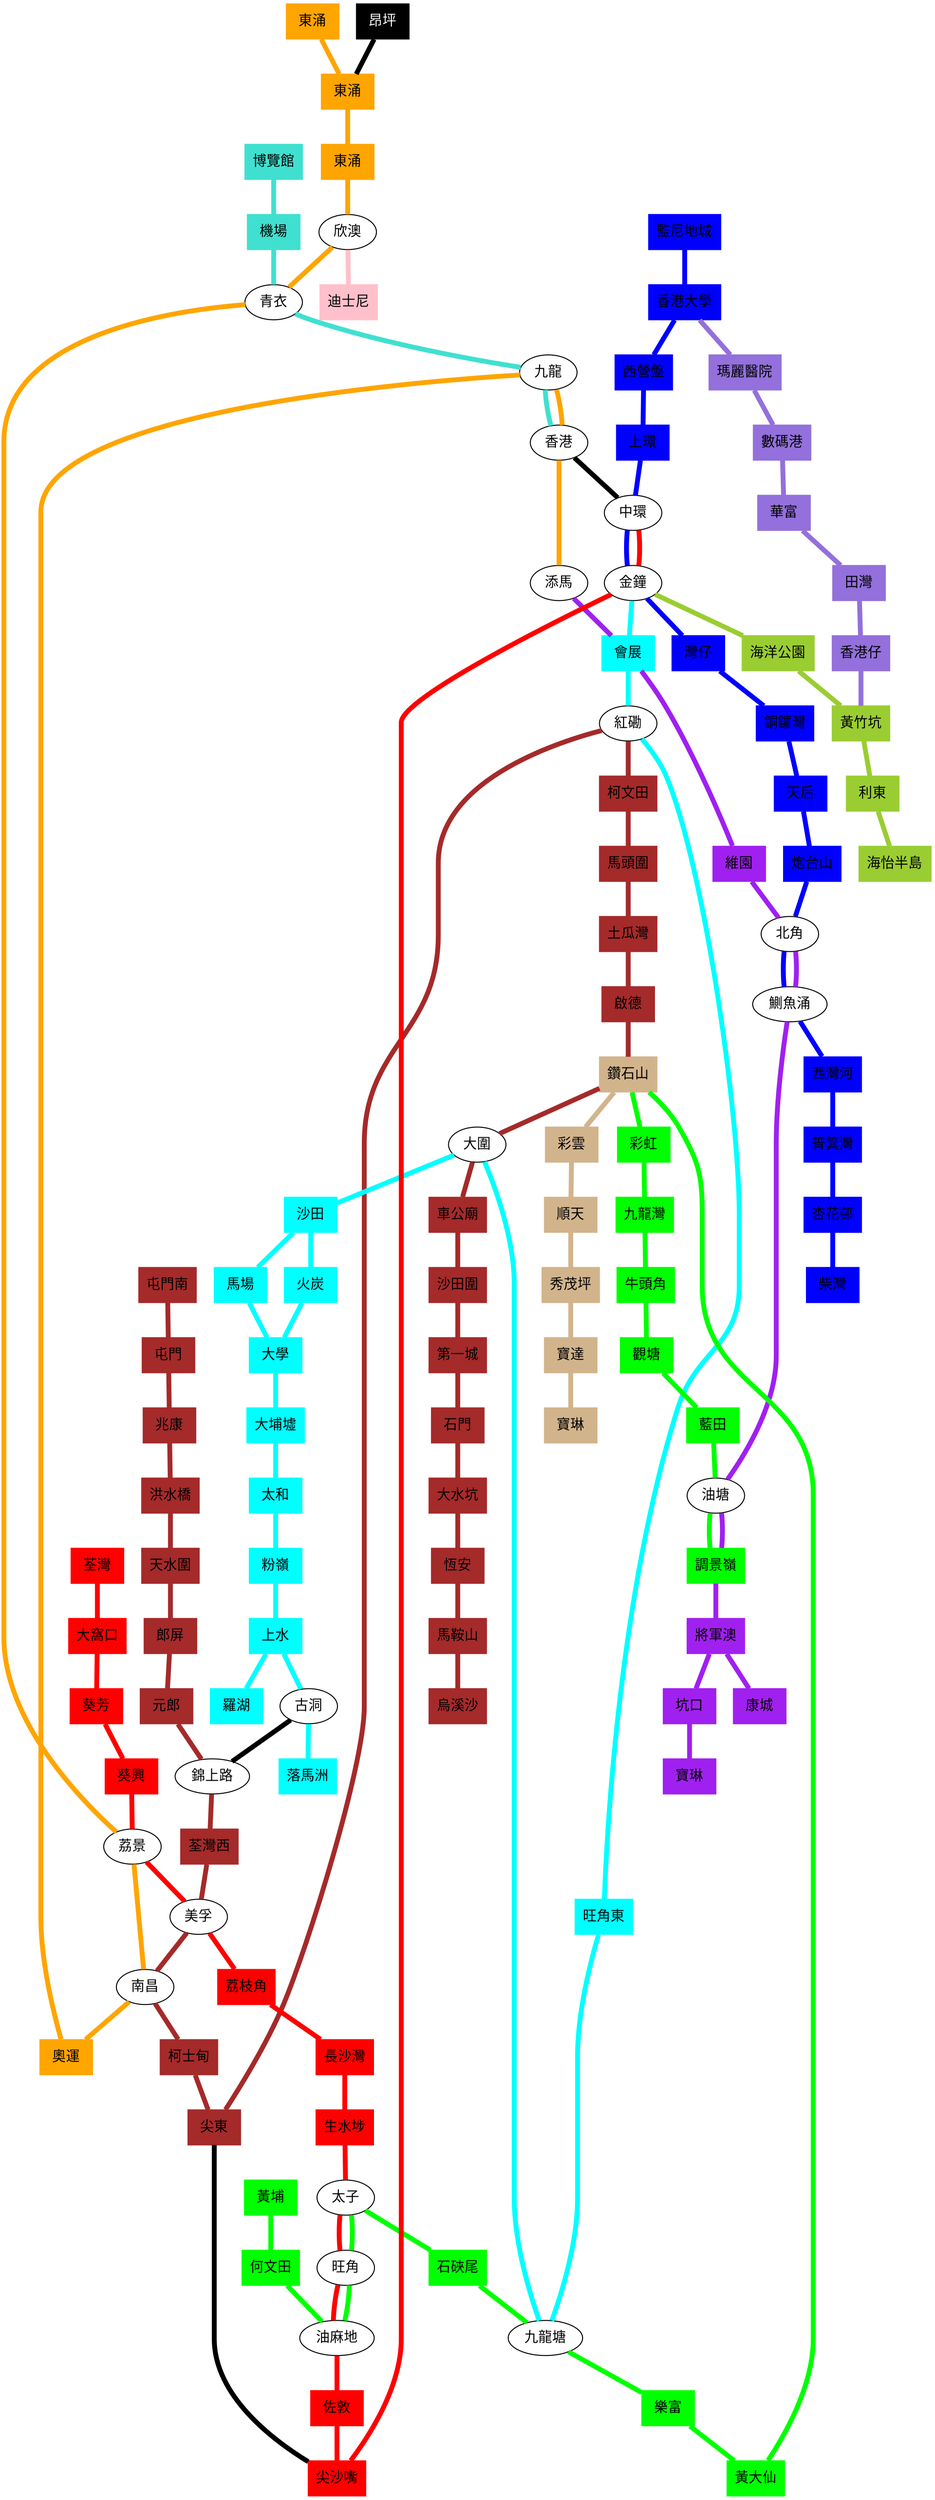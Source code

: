 // Line                     | Code | Color        |
// -------------------------+------+--------------+
// Airport Express Line     | AE   | turquoise    |
// Disneyland Resort Line   | DR   | pink         |
// East Kowloon Line        | EK   | tan          |
// East West Line           | EW   | brown        |
// Island Line              | I    | blue         |
// Kwan Tong Line           | KT   | green        |
// Northern Line            | N    | black        |
// North South Line         | NS   | cyan         |
// South Island Line (East) | SIE  | yellowgreen  |
// South Island Line (West) | SIW  | mediumpurple |
// Tseung Kwan O Line       | TKO  | purple       |
// Tsuen Wan Line           | TW   | red          |
// Tung Chung Line          | TC   | orange       |

graph hongkong_mtr {
    node [shape=box, style=filled]
    edge [penwidth=5]

    // Airport Express Line
    node [color=turquoise, fontcolor=black]
    AE1 [label="博覽館"]
    AE2 [label="機場"]
    AE3_TC5 [label="青衣", shape=ellipse, color=black, fontcolor=black, fillcolor=white]
    AE4_TC9 [label="九龍", shape=ellipse, color=black, fontcolor=black, fillcolor=white]
    AE5_TC20 [label="香港", shape=ellipse, color=black, fontcolor=black, fillcolor=white]

    edge [color=turquoise]
    AE1 -- AE2 -- AE3_TC5 -- AE4_TC9 -- AE5_TC20

    // Disney Resort Line
    node [color=pink, fontcolor=black]
    DR1_TC4 [label="欣澳", shape=ellipse, color=black, fontcolor=black, fillcolor=white]
    DR2 [label="迪士尼"]

    edge [color=pink]
    DR1_TC4 -- DR2

    // East Kowloon Line
    node [color=tan, fontcolor=black]
    EK1_EW19_KT10 [label="鑽石山"]
    EK2 [label="彩雲"]
    EK3 [label="順天"]
    EK4 [label="秀茂坪"]
    EK5 [label="寶達"]
    EK6 [label="寶琳"]

    edge [color=tan]
    EK1_EW19_KT10 -- EK2 -- EK3 -- EK4 -- EK5 -- EK6

    // East West Line
    node [color=brown, fontcolor=black]
    EW1 [label="屯門南"]
    EW2 [label="屯門"]
    EW3 [label="兆康"]
    EW4 [label="洪水橋"]
    EW5 [label="天水圍"]
    EW6 [label="郎屏"]
    EW7 [label="元郎"]
    EW8_N2 [label="錦上路", shape=ellipse, color=black, fontcolor=black, fillcolor=white]
    EW9 [label="荃灣西"]
    EW10_TW6 [label="美孚", shape=ellipse, color=black, fontcolor=black, fillcolor=white]
    EW11_TC7 [label="南昌", shape=ellipse, color=black, fontcolor=black, fillcolor=white]
    EW12 [label="柯士甸"]
    EW13 [label="尖東"]
    EW14_NS3 [label="紅磡", shape=ellipse, color=black, fontcolor=black, fillcolor=white]
    EW15 [label="柯文田"]
    EW16 [label="馬頭圍"]
    EW17 [label="土瓜灣"]
    EW18 [label="啟德"]
    EK1_EW19_KT10 [label="鑽石山"]
    EW20_NS6 [label="大圍", shape=ellipse, color=black, fontcolor=black, fillcolor=white]
    EW21 [label="車公廟"]
    EW22 [label="沙田圍"]
    EW23 [label="第一城"]
    EW24 [label="石門"]
    EW25 [label="大水坑"]
    EW26 [label="恆安"]
    EW27 [label="馬鞍山"]
    EW28 [label="烏溪沙"]

    edge [color=brown]
    EW1 -- EW2 -- EW3 -- EW4 -- EW5 -- EW6 -- EW7 -- EW8_N2 -- EW9 -- EW10_TW6 -- EW11_TC7 -- EW12 -- EW13 -- EW14_NS3 -- EW15 -- EW16 -- EW17 -- EW18 -- EK1_EW19_KT10 -- EW20_NS6 -- EW21 -- EW22 -- EW23 -- EW24 -- EW25 -- EW26 -- EW27 -- EW28

    // Island Line
    node [color=blue, fontcolor=black]
    I1 [label="監尼地城"]
    I2_SIW1 [label="香港大學"]
    I3 [label="西營盤"]
    I4 [label="上環"]
    I5_TW16 [label="中環", shape=ellipse, color=black, fontcolor=black, fillcolor=white]
    I6_NS1_SIE1_TW15 [label="金鐘", shape=ellipse, color=black, fontcolor=black, fillcolor=white]
    I7 [label="灣仔"]
    I8 [label="銅鑼灣"]
    I9 [label="天后"]
    I10 [label="炮台山"]
    I11_TKO4 [label="北角", shape=ellipse, color=black, fontcolor=black, fillcolor=white]
    I12_TKO5 [label="鰂魚涌", shape=ellipse, color=black, fontcolor=black, fillcolor=white]
    I13 [label="太古"]
    I13 [label="西灣河"]
    I14 [label="筲箕灣"]
    I15 [label="杏花邨"]
    I16 [label="柴灣"]

    edge [color=blue]
    I1 -- I2_SIW1 -- I3 -- I4 -- I5_TW16 -- I6_NS1_SIE1_TW15 -- I7 -- I8 -- I9 -- I10 -- I11_TKO4 -- I12_TKO5 -- I13 -- I14 -- I15 -- I16

    // Kwan Tong Line
    node [color=green, fontcolor=black]
    KT1 [label="黃埔"]
    KT2 [label="何文田"]
    KT3_TW12 [label="油麻地", shape=ellipse, color=black, fontcolor=black, fillcolor=white]
    KT4_TW11 [label="旺角", shape=ellipse, color=black, fontcolor=black, fillcolor=white]
    KT5_TW10 [label="太子", shape=ellipse, color=black, fontcolor=black, fillcolor=white]
    KT6 [label="石硤尾"]
    KT7_NS5 [label="九龍塘", shape=ellipse, color=black, fontcolor=black, fillcolor=white]
    KT8 [label="樂富"]
    KT9 [label="黃大仙"]
    EK1_EW19_KT10 [label="鑽石山"]
    KT11 [label="彩虹"]
    KT12 [label="九龍灣"]
    KT13 [label="牛頭角"]
    KT14 [label="觀塘"]
    KT15 [label="藍田"]
    KT16_TKO6 [label="油塘", shape=ellipse, color=black, fontcolor=black, fillcolor=white]
    KT17_TKO7 [label="調景嶺"]

    edge [color=green]
    KT1 -- KT2 -- KT3_TW12 -- KT4_TW11 -- KT5_TW10 -- KT6 -- KT7_NS5 -- KT8 -- KT9 -- EK1_EW19_KT10 -- KT11 -- KT12 -- KT13 -- KT14 -- KT15 -- KT16_TKO6 -- KT17_TKO7

    // Northern Line
    node [color=black, fontcolor=white]
    N1_NS14A [label="古洞", shape=ellipse, color=black, fontcolor=black, fillcolor=white]
    EW8_N2 [label="錦上路", shape=ellipse, color=black, fontcolor=black, fillcolor=white]

    edge [color=black]
    N1_NS14A -- EW8_N2

    // North South Line (formerly, East Rail Line)
    node [color=cyan, fontcolor=black]
    I6_NS1_SIE1_TW15 [label="金鐘", shape=ellipse, color=black, fontcolor=black, fillcolor=white]
    NS2_TKO2 [label="會展"]
    EW14_NS3 [label="紅磡", shape=ellipse, color=black, fontcolor=black, fillcolor=white]
    NS4 [label="旺角東"]
    KT7_NS5 [label="九龍塘", shape=ellipse, color=black, fontcolor=black, fillcolor=white]
    EW20_NS6 [label="大圍", shape=ellipse, color=black, fontcolor=black, fillcolor=white]
    NS7 [label="沙田"]
    NS8A [label="火炭"]
    NS8B [label="馬場"]
    NS9 [label="大學"]
    NS10 [label="大埔墟"]
    NS11 [label="太和"]
    NS12 [label="粉嶺"]
    NS13 [label="上水"]
    N1_NS14A [label="古洞", shape=ellipse, color=black, fontcolor=black, fillcolor=white]
    N1_NS14A2 [label="落馬洲"]
    NS14B [label="羅湖"]

    edge [color=cyan]
    I6_NS1_SIE1_TW15 -- NS2_TKO2 -- EW14_NS3 -- NS4 -- KT7_NS5 -- EW20_NS6 -- NS7 -- NS8A -- NS9 -- NS10 -- NS11 -- NS12 -- NS13 -- N1_NS14A -- N1_NS14A2
    NS7 -- NS8B -- NS9
    NS13 -- NS14B

    // South Island Line (East)
    node [color=yellowgreen, fontcolor=black]
    I6_NS1_SIE1_TW15 [label="金鐘", shape=ellipse, color=black, fontcolor=black, fillcolor=white]
    SIE2 [label="海洋公園"]
    SIE3_SIW7 [label="黃竹坑"]
    SIE4 [label="利東"]
    SIE5 [label="海怡半島"]

    edge [color=yellowgreen]
    I6_NS1_SIE1_TW15 -- SIE2 -- SIE3_SIW7 -- SIE4 -- SIE5

    // South Island Line (West)
    node [color=mediumpurple, fontcolor=black]
    I2_SIW1 [label="香港大學"]
    SIW2 [label="瑪麗醫院"]
    SIW3 [label="數碼港"]
    SIW4 [label="華富"]
    SIW5 [label="田灣"]
    SIW6 [label="香港仔"]
    SIE3_SIW7 [label="黃竹坑"]

    edge [color=mediumpurple]
    I2_SIW1 -- SIW2 -- SIW3 -- SIW4 -- SIW5 -- SIW6 -- SIE3_SIW7

    // Tseung Kwan O Line
    node [color=purple, fontcolor=black]
    TC21_TKO1 [label="添馬", shape=ellipse, color=black, fontcolor=black, fillcolor=white]
    NS2_TKO2 [label="會展"]
    TKO3 [label="維園"]
    I11_TKO4 [label="北角", shape=ellipse, color=black, fontcolor=black, fillcolor=white]
    I12_TKO5 [label="鰂魚涌", shape=ellipse, color=black, fontcolor=black, fillcolor=white]
    KT16_TKO6 [label="油塘", shape=ellipse, color=black, fontcolor=black, fillcolor=white]
    KT17_TKO7 [label="調景嶺"]
    TKO8 [label="將軍澳"]
    TKO9A [label="坑口"]
    TKO9A2 [label="寶琳"]
    TKO9B [label="康城"]

    edge [color=purple]
    TC21_TKO1 -- NS2_TKO2 -- TKO3 -- I11_TKO4 -- I12_TKO5 -- KT16_TKO6 -- KT17_TKO7 -- TKO8 -- TKO9A -- TKO9A2
    TKO8 -- TKO9B

    // Tsuen Wan Line
    node [color=red, fontcolor=black]
    TW1 [label="荃灣"]
    TW2 [label="大窩口"]
    TW3 [label="葵芳"]
    TW4 [label="葵興"]
    TC6_TW5 [label="荔景", shape=ellipse, color=black, fontcolor=black, fillcolor=white]
    EW10_TW6 [label="美孚", shape=ellipse, color=black, fontcolor=black, fillcolor=white]
    TW7 [label="荔枝角"]
    TW8 [label="長沙灣"]
    TW9 [label="生水埗"]
    KT5_TW10 [label="太子", shape=ellipse, color=black, fontcolor=black, fillcolor=white]
    KT4_TW11 [label="旺角", shape=ellipse, color=black, fontcolor=black, fillcolor=white]
    KT3_TW12 [label="油麻地", shape=ellipse, color=black, fontcolor=black, fillcolor=white]
    TW13 [label="佐敦"]
    TW14 [label="尖沙嘴"]
    I6_NS1_SIE1_TW15 [label="金鐘", shape=ellipse, color=black, fontcolor=black, fillcolor=white]
    I5_TW16 [label="中環", shape=ellipse, color=black, fontcolor=black, fillcolor=white]

    edge [color=red]
    TW1 -- TW2 -- TW3 -- TW4 -- TC6_TW5 -- EW10_TW6 -- TW7 -- TW8 -- TW9 -- KT5_TW10 -- KT4_TW11 -- KT3_TW12 -- TW13 -- TW14 -- I6_NS1_SIE1_TW15 -- I5_TW16

    // Tung Chung Line
    node [color=orange, fontcolor=black]
    TC1 [label="東涌"]
    TC2 [label="東涌"]
    TC3 [label="東涌"]
    DR1_TC4 [label="欣澳", shape=ellipse, color=black, fontcolor=black, fillcolor=white]
    AE3_TC5 [label="青衣", shape=ellipse, color=black, fontcolor=black, fillcolor=white]
    TC6_TW5 [label="荔景", shape=ellipse, color=black, fontcolor=black, fillcolor=white]
    EW11_TC7 [label="南昌", shape=ellipse, color=black, fontcolor=black, fillcolor=white]
    TC8 [label="奧運"]
    AE4_TC9 [label="九龍", shape=ellipse, color=black, fontcolor=black, fillcolor=white]
    AE5_TC20 [label="香港", shape=ellipse, color=black, fontcolor=black, fillcolor=white]
    TC21_TKO1 [label="添馬", shape=ellipse, color=black, fontcolor=black, fillcolor=white]

    edge [color=orange]
    TC1 -- TC2 -- TC3 -- DR1_TC4 -- AE3_TC5 -- TC6_TW5 -- EW11_TC7 -- TC8 -- AE4_TC9 -- AE5_TC20 -- TC21_TKO1

    // Misc
    node [color=black, fontcolor=white]
    NP [label="昂坪"]

    edge [color=black]
    AE5_TC20 -- I5_TW16
    EW13 -- TW14
    NP -- TC2
}

